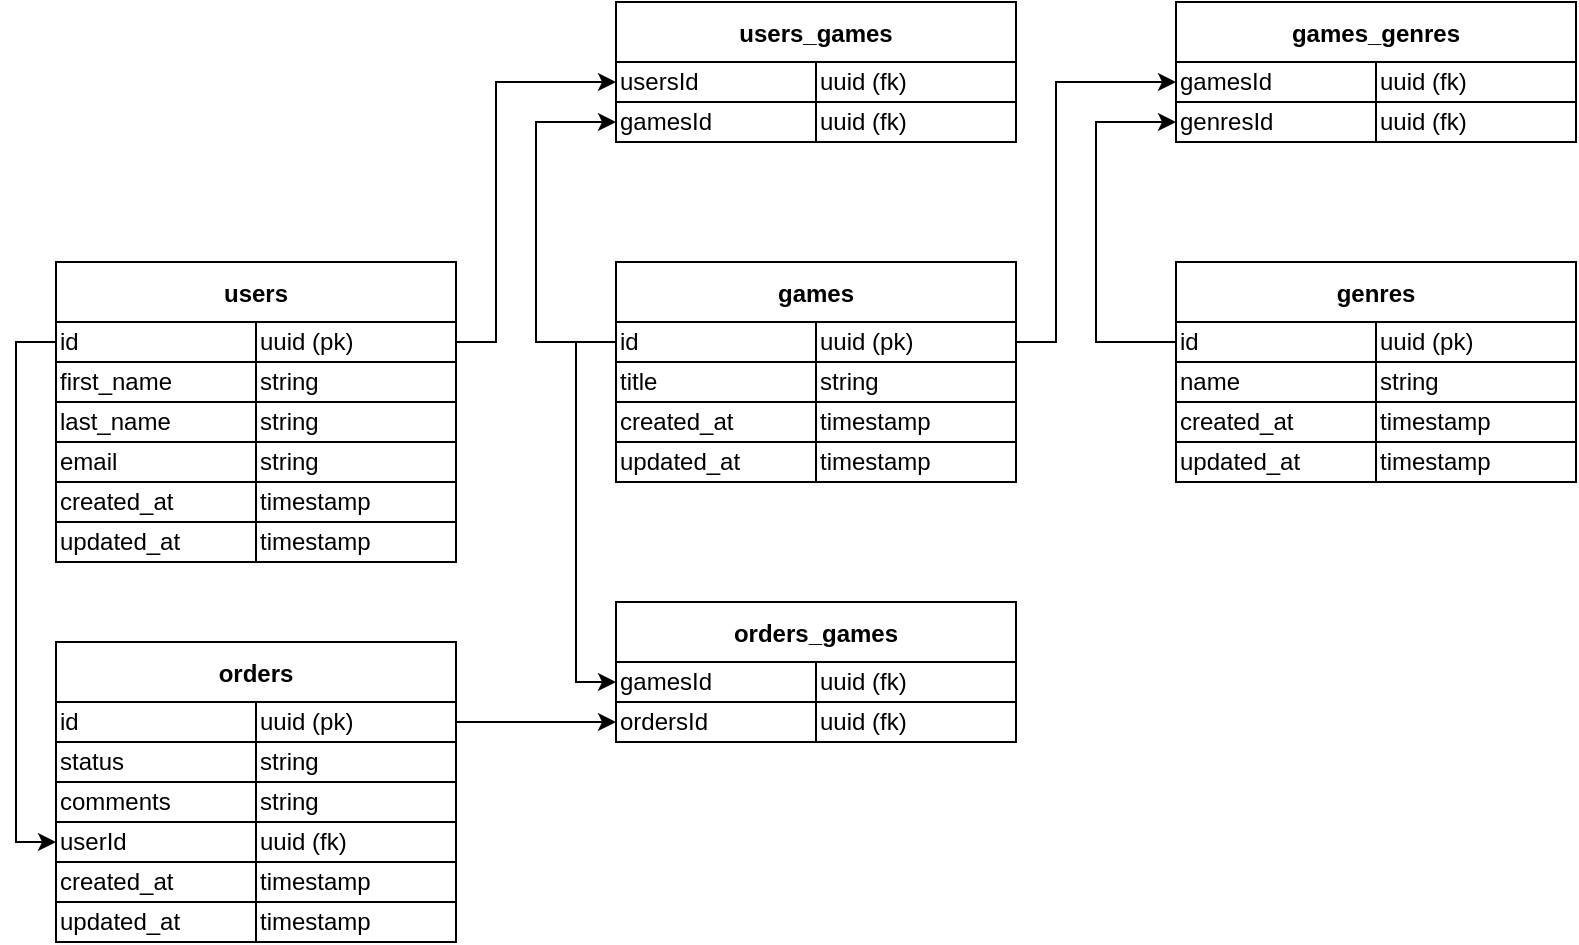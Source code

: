 <mxfile version="20.2.7" type="github">
  <diagram id="LcznqF2TppLHnWL7jQz-" name="Page-1">
    <mxGraphModel dx="1186" dy="740" grid="1" gridSize="10" guides="1" tooltips="1" connect="1" arrows="1" fold="1" page="1" pageScale="1" pageWidth="850" pageHeight="1100" math="0" shadow="0">
      <root>
        <mxCell id="0" />
        <mxCell id="1" parent="0" />
        <mxCell id="Eb3UcWZjDpJy2tlMc01N-1" value="users" style="shape=table;startSize=30;container=1;collapsible=0;childLayout=tableLayout;fontStyle=1;align=center;" vertex="1" parent="1">
          <mxGeometry x="240" y="250" width="200" height="150" as="geometry" />
        </mxCell>
        <mxCell id="Eb3UcWZjDpJy2tlMc01N-2" value="" style="shape=tableRow;horizontal=0;startSize=0;swimlaneHead=0;swimlaneBody=0;top=0;left=0;bottom=0;right=0;collapsible=0;dropTarget=0;fillColor=none;points=[[0,0.5],[1,0.5]];portConstraint=eastwest;" vertex="1" parent="Eb3UcWZjDpJy2tlMc01N-1">
          <mxGeometry y="30" width="200" height="20" as="geometry" />
        </mxCell>
        <mxCell id="Eb3UcWZjDpJy2tlMc01N-3" value="id" style="shape=partialRectangle;html=1;whiteSpace=wrap;connectable=0;fillColor=none;top=0;left=0;bottom=0;right=0;overflow=hidden;align=left;" vertex="1" parent="Eb3UcWZjDpJy2tlMc01N-2">
          <mxGeometry width="100" height="20" as="geometry">
            <mxRectangle width="100" height="20" as="alternateBounds" />
          </mxGeometry>
        </mxCell>
        <mxCell id="Eb3UcWZjDpJy2tlMc01N-4" value="uuid (pk)" style="shape=partialRectangle;html=1;whiteSpace=wrap;connectable=0;fillColor=none;top=0;left=0;bottom=0;right=0;overflow=hidden;align=left;" vertex="1" parent="Eb3UcWZjDpJy2tlMc01N-2">
          <mxGeometry x="100" width="100" height="20" as="geometry">
            <mxRectangle width="100" height="20" as="alternateBounds" />
          </mxGeometry>
        </mxCell>
        <mxCell id="Eb3UcWZjDpJy2tlMc01N-6" value="" style="shape=tableRow;horizontal=0;startSize=0;swimlaneHead=0;swimlaneBody=0;top=0;left=0;bottom=0;right=0;collapsible=0;dropTarget=0;fillColor=none;points=[[0,0.5],[1,0.5]];portConstraint=eastwest;" vertex="1" parent="Eb3UcWZjDpJy2tlMc01N-1">
          <mxGeometry y="50" width="200" height="20" as="geometry" />
        </mxCell>
        <mxCell id="Eb3UcWZjDpJy2tlMc01N-7" value="first_name" style="shape=partialRectangle;html=1;whiteSpace=wrap;connectable=0;fillColor=none;top=0;left=0;bottom=0;right=0;overflow=hidden;align=left;" vertex="1" parent="Eb3UcWZjDpJy2tlMc01N-6">
          <mxGeometry width="100" height="20" as="geometry">
            <mxRectangle width="100" height="20" as="alternateBounds" />
          </mxGeometry>
        </mxCell>
        <mxCell id="Eb3UcWZjDpJy2tlMc01N-8" value="string" style="shape=partialRectangle;html=1;whiteSpace=wrap;connectable=0;fillColor=none;top=0;left=0;bottom=0;right=0;overflow=hidden;align=left;" vertex="1" parent="Eb3UcWZjDpJy2tlMc01N-6">
          <mxGeometry x="100" width="100" height="20" as="geometry">
            <mxRectangle width="100" height="20" as="alternateBounds" />
          </mxGeometry>
        </mxCell>
        <mxCell id="Eb3UcWZjDpJy2tlMc01N-10" value="" style="shape=tableRow;horizontal=0;startSize=0;swimlaneHead=0;swimlaneBody=0;top=0;left=0;bottom=0;right=0;collapsible=0;dropTarget=0;fillColor=none;points=[[0,0.5],[1,0.5]];portConstraint=eastwest;" vertex="1" parent="Eb3UcWZjDpJy2tlMc01N-1">
          <mxGeometry y="70" width="200" height="20" as="geometry" />
        </mxCell>
        <mxCell id="Eb3UcWZjDpJy2tlMc01N-11" value="last_name" style="shape=partialRectangle;html=1;whiteSpace=wrap;connectable=0;fillColor=none;top=0;left=0;bottom=0;right=0;overflow=hidden;align=left;" vertex="1" parent="Eb3UcWZjDpJy2tlMc01N-10">
          <mxGeometry width="100" height="20" as="geometry">
            <mxRectangle width="100" height="20" as="alternateBounds" />
          </mxGeometry>
        </mxCell>
        <mxCell id="Eb3UcWZjDpJy2tlMc01N-12" value="string" style="shape=partialRectangle;html=1;whiteSpace=wrap;connectable=0;fillColor=none;top=0;left=0;bottom=0;right=0;overflow=hidden;align=left;" vertex="1" parent="Eb3UcWZjDpJy2tlMc01N-10">
          <mxGeometry x="100" width="100" height="20" as="geometry">
            <mxRectangle width="100" height="20" as="alternateBounds" />
          </mxGeometry>
        </mxCell>
        <mxCell id="Eb3UcWZjDpJy2tlMc01N-14" style="shape=tableRow;horizontal=0;startSize=0;swimlaneHead=0;swimlaneBody=0;top=0;left=0;bottom=0;right=0;collapsible=0;dropTarget=0;fillColor=none;points=[[0,0.5],[1,0.5]];portConstraint=eastwest;" vertex="1" parent="Eb3UcWZjDpJy2tlMc01N-1">
          <mxGeometry y="90" width="200" height="20" as="geometry" />
        </mxCell>
        <mxCell id="Eb3UcWZjDpJy2tlMc01N-15" value="email" style="shape=partialRectangle;html=1;whiteSpace=wrap;connectable=0;fillColor=none;top=0;left=0;bottom=0;right=0;overflow=hidden;align=left;" vertex="1" parent="Eb3UcWZjDpJy2tlMc01N-14">
          <mxGeometry width="100" height="20" as="geometry">
            <mxRectangle width="100" height="20" as="alternateBounds" />
          </mxGeometry>
        </mxCell>
        <mxCell id="Eb3UcWZjDpJy2tlMc01N-16" value="string" style="shape=partialRectangle;html=1;whiteSpace=wrap;connectable=0;fillColor=none;top=0;left=0;bottom=0;right=0;overflow=hidden;align=left;" vertex="1" parent="Eb3UcWZjDpJy2tlMc01N-14">
          <mxGeometry x="100" width="100" height="20" as="geometry">
            <mxRectangle width="100" height="20" as="alternateBounds" />
          </mxGeometry>
        </mxCell>
        <mxCell id="Eb3UcWZjDpJy2tlMc01N-17" style="shape=tableRow;horizontal=0;startSize=0;swimlaneHead=0;swimlaneBody=0;top=0;left=0;bottom=0;right=0;collapsible=0;dropTarget=0;fillColor=none;points=[[0,0.5],[1,0.5]];portConstraint=eastwest;" vertex="1" parent="Eb3UcWZjDpJy2tlMc01N-1">
          <mxGeometry y="110" width="200" height="20" as="geometry" />
        </mxCell>
        <mxCell id="Eb3UcWZjDpJy2tlMc01N-18" value="created_at" style="shape=partialRectangle;html=1;whiteSpace=wrap;connectable=0;fillColor=none;top=0;left=0;bottom=0;right=0;overflow=hidden;align=left;" vertex="1" parent="Eb3UcWZjDpJy2tlMc01N-17">
          <mxGeometry width="100" height="20" as="geometry">
            <mxRectangle width="100" height="20" as="alternateBounds" />
          </mxGeometry>
        </mxCell>
        <mxCell id="Eb3UcWZjDpJy2tlMc01N-19" value="timestamp" style="shape=partialRectangle;html=1;whiteSpace=wrap;connectable=0;fillColor=none;top=0;left=0;bottom=0;right=0;overflow=hidden;align=left;" vertex="1" parent="Eb3UcWZjDpJy2tlMc01N-17">
          <mxGeometry x="100" width="100" height="20" as="geometry">
            <mxRectangle width="100" height="20" as="alternateBounds" />
          </mxGeometry>
        </mxCell>
        <mxCell id="Eb3UcWZjDpJy2tlMc01N-20" style="shape=tableRow;horizontal=0;startSize=0;swimlaneHead=0;swimlaneBody=0;top=0;left=0;bottom=0;right=0;collapsible=0;dropTarget=0;fillColor=none;points=[[0,0.5],[1,0.5]];portConstraint=eastwest;" vertex="1" parent="Eb3UcWZjDpJy2tlMc01N-1">
          <mxGeometry y="130" width="200" height="20" as="geometry" />
        </mxCell>
        <mxCell id="Eb3UcWZjDpJy2tlMc01N-21" value="updated_at" style="shape=partialRectangle;html=1;whiteSpace=wrap;connectable=0;fillColor=none;top=0;left=0;bottom=0;right=0;overflow=hidden;align=left;" vertex="1" parent="Eb3UcWZjDpJy2tlMc01N-20">
          <mxGeometry width="100" height="20" as="geometry">
            <mxRectangle width="100" height="20" as="alternateBounds" />
          </mxGeometry>
        </mxCell>
        <mxCell id="Eb3UcWZjDpJy2tlMc01N-22" value="timestamp" style="shape=partialRectangle;html=1;whiteSpace=wrap;connectable=0;fillColor=none;top=0;left=0;bottom=0;right=0;overflow=hidden;align=left;" vertex="1" parent="Eb3UcWZjDpJy2tlMc01N-20">
          <mxGeometry x="100" width="100" height="20" as="geometry">
            <mxRectangle width="100" height="20" as="alternateBounds" />
          </mxGeometry>
        </mxCell>
        <mxCell id="Eb3UcWZjDpJy2tlMc01N-26" value="games" style="shape=table;startSize=30;container=1;collapsible=0;childLayout=tableLayout;fontStyle=1;align=center;" vertex="1" parent="1">
          <mxGeometry x="520" y="250" width="200" height="110" as="geometry" />
        </mxCell>
        <mxCell id="Eb3UcWZjDpJy2tlMc01N-27" value="" style="shape=tableRow;horizontal=0;startSize=0;swimlaneHead=0;swimlaneBody=0;top=0;left=0;bottom=0;right=0;collapsible=0;dropTarget=0;fillColor=none;points=[[0,0.5],[1,0.5]];portConstraint=eastwest;" vertex="1" parent="Eb3UcWZjDpJy2tlMc01N-26">
          <mxGeometry y="30" width="200" height="20" as="geometry" />
        </mxCell>
        <mxCell id="Eb3UcWZjDpJy2tlMc01N-28" value="id" style="shape=partialRectangle;html=1;whiteSpace=wrap;connectable=0;fillColor=none;top=0;left=0;bottom=0;right=0;overflow=hidden;align=left;" vertex="1" parent="Eb3UcWZjDpJy2tlMc01N-27">
          <mxGeometry width="100" height="20" as="geometry">
            <mxRectangle width="100" height="20" as="alternateBounds" />
          </mxGeometry>
        </mxCell>
        <mxCell id="Eb3UcWZjDpJy2tlMc01N-29" value="uuid (pk)" style="shape=partialRectangle;html=1;whiteSpace=wrap;connectable=0;fillColor=none;top=0;left=0;bottom=0;right=0;overflow=hidden;align=left;" vertex="1" parent="Eb3UcWZjDpJy2tlMc01N-27">
          <mxGeometry x="100" width="100" height="20" as="geometry">
            <mxRectangle width="100" height="20" as="alternateBounds" />
          </mxGeometry>
        </mxCell>
        <mxCell id="Eb3UcWZjDpJy2tlMc01N-30" value="" style="shape=tableRow;horizontal=0;startSize=0;swimlaneHead=0;swimlaneBody=0;top=0;left=0;bottom=0;right=0;collapsible=0;dropTarget=0;fillColor=none;points=[[0,0.5],[1,0.5]];portConstraint=eastwest;" vertex="1" parent="Eb3UcWZjDpJy2tlMc01N-26">
          <mxGeometry y="50" width="200" height="20" as="geometry" />
        </mxCell>
        <mxCell id="Eb3UcWZjDpJy2tlMc01N-31" value="title" style="shape=partialRectangle;html=1;whiteSpace=wrap;connectable=0;fillColor=none;top=0;left=0;bottom=0;right=0;overflow=hidden;align=left;" vertex="1" parent="Eb3UcWZjDpJy2tlMc01N-30">
          <mxGeometry width="100" height="20" as="geometry">
            <mxRectangle width="100" height="20" as="alternateBounds" />
          </mxGeometry>
        </mxCell>
        <mxCell id="Eb3UcWZjDpJy2tlMc01N-32" value="string" style="shape=partialRectangle;html=1;whiteSpace=wrap;connectable=0;fillColor=none;top=0;left=0;bottom=0;right=0;overflow=hidden;align=left;" vertex="1" parent="Eb3UcWZjDpJy2tlMc01N-30">
          <mxGeometry x="100" width="100" height="20" as="geometry">
            <mxRectangle width="100" height="20" as="alternateBounds" />
          </mxGeometry>
        </mxCell>
        <mxCell id="Eb3UcWZjDpJy2tlMc01N-39" style="shape=tableRow;horizontal=0;startSize=0;swimlaneHead=0;swimlaneBody=0;top=0;left=0;bottom=0;right=0;collapsible=0;dropTarget=0;fillColor=none;points=[[0,0.5],[1,0.5]];portConstraint=eastwest;" vertex="1" parent="Eb3UcWZjDpJy2tlMc01N-26">
          <mxGeometry y="70" width="200" height="20" as="geometry" />
        </mxCell>
        <mxCell id="Eb3UcWZjDpJy2tlMc01N-40" value="created_at" style="shape=partialRectangle;html=1;whiteSpace=wrap;connectable=0;fillColor=none;top=0;left=0;bottom=0;right=0;overflow=hidden;align=left;" vertex="1" parent="Eb3UcWZjDpJy2tlMc01N-39">
          <mxGeometry width="100" height="20" as="geometry">
            <mxRectangle width="100" height="20" as="alternateBounds" />
          </mxGeometry>
        </mxCell>
        <mxCell id="Eb3UcWZjDpJy2tlMc01N-41" value="timestamp" style="shape=partialRectangle;html=1;whiteSpace=wrap;connectable=0;fillColor=none;top=0;left=0;bottom=0;right=0;overflow=hidden;align=left;" vertex="1" parent="Eb3UcWZjDpJy2tlMc01N-39">
          <mxGeometry x="100" width="100" height="20" as="geometry">
            <mxRectangle width="100" height="20" as="alternateBounds" />
          </mxGeometry>
        </mxCell>
        <mxCell id="Eb3UcWZjDpJy2tlMc01N-42" style="shape=tableRow;horizontal=0;startSize=0;swimlaneHead=0;swimlaneBody=0;top=0;left=0;bottom=0;right=0;collapsible=0;dropTarget=0;fillColor=none;points=[[0,0.5],[1,0.5]];portConstraint=eastwest;" vertex="1" parent="Eb3UcWZjDpJy2tlMc01N-26">
          <mxGeometry y="90" width="200" height="20" as="geometry" />
        </mxCell>
        <mxCell id="Eb3UcWZjDpJy2tlMc01N-43" value="updated_at" style="shape=partialRectangle;html=1;whiteSpace=wrap;connectable=0;fillColor=none;top=0;left=0;bottom=0;right=0;overflow=hidden;align=left;" vertex="1" parent="Eb3UcWZjDpJy2tlMc01N-42">
          <mxGeometry width="100" height="20" as="geometry">
            <mxRectangle width="100" height="20" as="alternateBounds" />
          </mxGeometry>
        </mxCell>
        <mxCell id="Eb3UcWZjDpJy2tlMc01N-44" value="timestamp" style="shape=partialRectangle;html=1;whiteSpace=wrap;connectable=0;fillColor=none;top=0;left=0;bottom=0;right=0;overflow=hidden;align=left;" vertex="1" parent="Eb3UcWZjDpJy2tlMc01N-42">
          <mxGeometry x="100" width="100" height="20" as="geometry">
            <mxRectangle width="100" height="20" as="alternateBounds" />
          </mxGeometry>
        </mxCell>
        <mxCell id="Eb3UcWZjDpJy2tlMc01N-45" value="users_games" style="shape=table;startSize=30;container=1;collapsible=0;childLayout=tableLayout;fontStyle=1;align=center;" vertex="1" parent="1">
          <mxGeometry x="520" y="120" width="200" height="70" as="geometry" />
        </mxCell>
        <mxCell id="Eb3UcWZjDpJy2tlMc01N-46" value="" style="shape=tableRow;horizontal=0;startSize=0;swimlaneHead=0;swimlaneBody=0;top=0;left=0;bottom=0;right=0;collapsible=0;dropTarget=0;fillColor=none;points=[[0,0.5],[1,0.5]];portConstraint=eastwest;" vertex="1" parent="Eb3UcWZjDpJy2tlMc01N-45">
          <mxGeometry y="30" width="200" height="20" as="geometry" />
        </mxCell>
        <mxCell id="Eb3UcWZjDpJy2tlMc01N-47" value="usersId" style="shape=partialRectangle;html=1;whiteSpace=wrap;connectable=0;fillColor=none;top=0;left=0;bottom=0;right=0;overflow=hidden;align=left;" vertex="1" parent="Eb3UcWZjDpJy2tlMc01N-46">
          <mxGeometry width="100" height="20" as="geometry">
            <mxRectangle width="100" height="20" as="alternateBounds" />
          </mxGeometry>
        </mxCell>
        <mxCell id="Eb3UcWZjDpJy2tlMc01N-48" value="uuid (fk)" style="shape=partialRectangle;html=1;whiteSpace=wrap;connectable=0;fillColor=none;top=0;left=0;bottom=0;right=0;overflow=hidden;align=left;" vertex="1" parent="Eb3UcWZjDpJy2tlMc01N-46">
          <mxGeometry x="100" width="100" height="20" as="geometry">
            <mxRectangle width="100" height="20" as="alternateBounds" />
          </mxGeometry>
        </mxCell>
        <mxCell id="Eb3UcWZjDpJy2tlMc01N-49" value="" style="shape=tableRow;horizontal=0;startSize=0;swimlaneHead=0;swimlaneBody=0;top=0;left=0;bottom=0;right=0;collapsible=0;dropTarget=0;fillColor=none;points=[[0,0.5],[1,0.5]];portConstraint=eastwest;" vertex="1" parent="Eb3UcWZjDpJy2tlMc01N-45">
          <mxGeometry y="50" width="200" height="20" as="geometry" />
        </mxCell>
        <mxCell id="Eb3UcWZjDpJy2tlMc01N-50" value="gamesId" style="shape=partialRectangle;html=1;whiteSpace=wrap;connectable=0;fillColor=none;top=0;left=0;bottom=0;right=0;overflow=hidden;align=left;" vertex="1" parent="Eb3UcWZjDpJy2tlMc01N-49">
          <mxGeometry width="100" height="20" as="geometry">
            <mxRectangle width="100" height="20" as="alternateBounds" />
          </mxGeometry>
        </mxCell>
        <mxCell id="Eb3UcWZjDpJy2tlMc01N-51" value="uuid (fk)" style="shape=partialRectangle;html=1;whiteSpace=wrap;connectable=0;fillColor=none;top=0;left=0;bottom=0;right=0;overflow=hidden;align=left;" vertex="1" parent="Eb3UcWZjDpJy2tlMc01N-49">
          <mxGeometry x="100" width="100" height="20" as="geometry">
            <mxRectangle width="100" height="20" as="alternateBounds" />
          </mxGeometry>
        </mxCell>
        <mxCell id="Eb3UcWZjDpJy2tlMc01N-59" style="edgeStyle=orthogonalEdgeStyle;rounded=0;orthogonalLoop=1;jettySize=auto;html=1;" edge="1" parent="1" source="Eb3UcWZjDpJy2tlMc01N-27" target="Eb3UcWZjDpJy2tlMc01N-49">
          <mxGeometry relative="1" as="geometry">
            <Array as="points">
              <mxPoint x="480" y="290" />
              <mxPoint x="480" y="180" />
            </Array>
          </mxGeometry>
        </mxCell>
        <mxCell id="Eb3UcWZjDpJy2tlMc01N-60" style="edgeStyle=orthogonalEdgeStyle;rounded=0;orthogonalLoop=1;jettySize=auto;html=1;" edge="1" parent="1" source="Eb3UcWZjDpJy2tlMc01N-2" target="Eb3UcWZjDpJy2tlMc01N-46">
          <mxGeometry relative="1" as="geometry">
            <Array as="points">
              <mxPoint x="460" y="290" />
              <mxPoint x="460" y="160" />
            </Array>
          </mxGeometry>
        </mxCell>
        <mxCell id="Eb3UcWZjDpJy2tlMc01N-61" value="games_genres" style="shape=table;startSize=30;container=1;collapsible=0;childLayout=tableLayout;fontStyle=1;align=center;" vertex="1" parent="1">
          <mxGeometry x="800" y="120" width="200" height="70" as="geometry" />
        </mxCell>
        <mxCell id="Eb3UcWZjDpJy2tlMc01N-62" value="" style="shape=tableRow;horizontal=0;startSize=0;swimlaneHead=0;swimlaneBody=0;top=0;left=0;bottom=0;right=0;collapsible=0;dropTarget=0;fillColor=none;points=[[0,0.5],[1,0.5]];portConstraint=eastwest;" vertex="1" parent="Eb3UcWZjDpJy2tlMc01N-61">
          <mxGeometry y="30" width="200" height="20" as="geometry" />
        </mxCell>
        <mxCell id="Eb3UcWZjDpJy2tlMc01N-63" value="gamesId" style="shape=partialRectangle;html=1;whiteSpace=wrap;connectable=0;fillColor=none;top=0;left=0;bottom=0;right=0;overflow=hidden;align=left;" vertex="1" parent="Eb3UcWZjDpJy2tlMc01N-62">
          <mxGeometry width="100" height="20" as="geometry">
            <mxRectangle width="100" height="20" as="alternateBounds" />
          </mxGeometry>
        </mxCell>
        <mxCell id="Eb3UcWZjDpJy2tlMc01N-64" value="uuid (fk)" style="shape=partialRectangle;html=1;whiteSpace=wrap;connectable=0;fillColor=none;top=0;left=0;bottom=0;right=0;overflow=hidden;align=left;" vertex="1" parent="Eb3UcWZjDpJy2tlMc01N-62">
          <mxGeometry x="100" width="100" height="20" as="geometry">
            <mxRectangle width="100" height="20" as="alternateBounds" />
          </mxGeometry>
        </mxCell>
        <mxCell id="Eb3UcWZjDpJy2tlMc01N-65" value="" style="shape=tableRow;horizontal=0;startSize=0;swimlaneHead=0;swimlaneBody=0;top=0;left=0;bottom=0;right=0;collapsible=0;dropTarget=0;fillColor=none;points=[[0,0.5],[1,0.5]];portConstraint=eastwest;" vertex="1" parent="Eb3UcWZjDpJy2tlMc01N-61">
          <mxGeometry y="50" width="200" height="20" as="geometry" />
        </mxCell>
        <mxCell id="Eb3UcWZjDpJy2tlMc01N-66" value="genresId" style="shape=partialRectangle;html=1;whiteSpace=wrap;connectable=0;fillColor=none;top=0;left=0;bottom=0;right=0;overflow=hidden;align=left;" vertex="1" parent="Eb3UcWZjDpJy2tlMc01N-65">
          <mxGeometry width="100" height="20" as="geometry">
            <mxRectangle width="100" height="20" as="alternateBounds" />
          </mxGeometry>
        </mxCell>
        <mxCell id="Eb3UcWZjDpJy2tlMc01N-67" value="uuid (fk)" style="shape=partialRectangle;html=1;whiteSpace=wrap;connectable=0;fillColor=none;top=0;left=0;bottom=0;right=0;overflow=hidden;align=left;" vertex="1" parent="Eb3UcWZjDpJy2tlMc01N-65">
          <mxGeometry x="100" width="100" height="20" as="geometry">
            <mxRectangle width="100" height="20" as="alternateBounds" />
          </mxGeometry>
        </mxCell>
        <mxCell id="Eb3UcWZjDpJy2tlMc01N-68" value="genres" style="shape=table;startSize=30;container=1;collapsible=0;childLayout=tableLayout;fontStyle=1;align=center;" vertex="1" parent="1">
          <mxGeometry x="800" y="250" width="200" height="110" as="geometry" />
        </mxCell>
        <mxCell id="Eb3UcWZjDpJy2tlMc01N-69" value="" style="shape=tableRow;horizontal=0;startSize=0;swimlaneHead=0;swimlaneBody=0;top=0;left=0;bottom=0;right=0;collapsible=0;dropTarget=0;fillColor=none;points=[[0,0.5],[1,0.5]];portConstraint=eastwest;" vertex="1" parent="Eb3UcWZjDpJy2tlMc01N-68">
          <mxGeometry y="30" width="200" height="20" as="geometry" />
        </mxCell>
        <mxCell id="Eb3UcWZjDpJy2tlMc01N-70" value="id" style="shape=partialRectangle;html=1;whiteSpace=wrap;connectable=0;fillColor=none;top=0;left=0;bottom=0;right=0;overflow=hidden;align=left;" vertex="1" parent="Eb3UcWZjDpJy2tlMc01N-69">
          <mxGeometry width="100" height="20" as="geometry">
            <mxRectangle width="100" height="20" as="alternateBounds" />
          </mxGeometry>
        </mxCell>
        <mxCell id="Eb3UcWZjDpJy2tlMc01N-71" value="uuid (pk)" style="shape=partialRectangle;html=1;whiteSpace=wrap;connectable=0;fillColor=none;top=0;left=0;bottom=0;right=0;overflow=hidden;align=left;" vertex="1" parent="Eb3UcWZjDpJy2tlMc01N-69">
          <mxGeometry x="100" width="100" height="20" as="geometry">
            <mxRectangle width="100" height="20" as="alternateBounds" />
          </mxGeometry>
        </mxCell>
        <mxCell id="Eb3UcWZjDpJy2tlMc01N-72" value="" style="shape=tableRow;horizontal=0;startSize=0;swimlaneHead=0;swimlaneBody=0;top=0;left=0;bottom=0;right=0;collapsible=0;dropTarget=0;fillColor=none;points=[[0,0.5],[1,0.5]];portConstraint=eastwest;" vertex="1" parent="Eb3UcWZjDpJy2tlMc01N-68">
          <mxGeometry y="50" width="200" height="20" as="geometry" />
        </mxCell>
        <mxCell id="Eb3UcWZjDpJy2tlMc01N-73" value="name" style="shape=partialRectangle;html=1;whiteSpace=wrap;connectable=0;fillColor=none;top=0;left=0;bottom=0;right=0;overflow=hidden;align=left;" vertex="1" parent="Eb3UcWZjDpJy2tlMc01N-72">
          <mxGeometry width="100" height="20" as="geometry">
            <mxRectangle width="100" height="20" as="alternateBounds" />
          </mxGeometry>
        </mxCell>
        <mxCell id="Eb3UcWZjDpJy2tlMc01N-74" value="string" style="shape=partialRectangle;html=1;whiteSpace=wrap;connectable=0;fillColor=none;top=0;left=0;bottom=0;right=0;overflow=hidden;align=left;" vertex="1" parent="Eb3UcWZjDpJy2tlMc01N-72">
          <mxGeometry x="100" width="100" height="20" as="geometry">
            <mxRectangle width="100" height="20" as="alternateBounds" />
          </mxGeometry>
        </mxCell>
        <mxCell id="Eb3UcWZjDpJy2tlMc01N-75" style="shape=tableRow;horizontal=0;startSize=0;swimlaneHead=0;swimlaneBody=0;top=0;left=0;bottom=0;right=0;collapsible=0;dropTarget=0;fillColor=none;points=[[0,0.5],[1,0.5]];portConstraint=eastwest;" vertex="1" parent="Eb3UcWZjDpJy2tlMc01N-68">
          <mxGeometry y="70" width="200" height="20" as="geometry" />
        </mxCell>
        <mxCell id="Eb3UcWZjDpJy2tlMc01N-76" value="created_at" style="shape=partialRectangle;html=1;whiteSpace=wrap;connectable=0;fillColor=none;top=0;left=0;bottom=0;right=0;overflow=hidden;align=left;" vertex="1" parent="Eb3UcWZjDpJy2tlMc01N-75">
          <mxGeometry width="100" height="20" as="geometry">
            <mxRectangle width="100" height="20" as="alternateBounds" />
          </mxGeometry>
        </mxCell>
        <mxCell id="Eb3UcWZjDpJy2tlMc01N-77" value="timestamp" style="shape=partialRectangle;html=1;whiteSpace=wrap;connectable=0;fillColor=none;top=0;left=0;bottom=0;right=0;overflow=hidden;align=left;" vertex="1" parent="Eb3UcWZjDpJy2tlMc01N-75">
          <mxGeometry x="100" width="100" height="20" as="geometry">
            <mxRectangle width="100" height="20" as="alternateBounds" />
          </mxGeometry>
        </mxCell>
        <mxCell id="Eb3UcWZjDpJy2tlMc01N-78" style="shape=tableRow;horizontal=0;startSize=0;swimlaneHead=0;swimlaneBody=0;top=0;left=0;bottom=0;right=0;collapsible=0;dropTarget=0;fillColor=none;points=[[0,0.5],[1,0.5]];portConstraint=eastwest;" vertex="1" parent="Eb3UcWZjDpJy2tlMc01N-68">
          <mxGeometry y="90" width="200" height="20" as="geometry" />
        </mxCell>
        <mxCell id="Eb3UcWZjDpJy2tlMc01N-79" value="updated_at" style="shape=partialRectangle;html=1;whiteSpace=wrap;connectable=0;fillColor=none;top=0;left=0;bottom=0;right=0;overflow=hidden;align=left;" vertex="1" parent="Eb3UcWZjDpJy2tlMc01N-78">
          <mxGeometry width="100" height="20" as="geometry">
            <mxRectangle width="100" height="20" as="alternateBounds" />
          </mxGeometry>
        </mxCell>
        <mxCell id="Eb3UcWZjDpJy2tlMc01N-80" value="timestamp" style="shape=partialRectangle;html=1;whiteSpace=wrap;connectable=0;fillColor=none;top=0;left=0;bottom=0;right=0;overflow=hidden;align=left;" vertex="1" parent="Eb3UcWZjDpJy2tlMc01N-78">
          <mxGeometry x="100" width="100" height="20" as="geometry">
            <mxRectangle width="100" height="20" as="alternateBounds" />
          </mxGeometry>
        </mxCell>
        <mxCell id="Eb3UcWZjDpJy2tlMc01N-81" style="edgeStyle=orthogonalEdgeStyle;rounded=0;orthogonalLoop=1;jettySize=auto;html=1;" edge="1" parent="1" source="Eb3UcWZjDpJy2tlMc01N-69" target="Eb3UcWZjDpJy2tlMc01N-65">
          <mxGeometry relative="1" as="geometry">
            <Array as="points">
              <mxPoint x="760" y="290" />
              <mxPoint x="760" y="180" />
            </Array>
          </mxGeometry>
        </mxCell>
        <mxCell id="Eb3UcWZjDpJy2tlMc01N-82" style="edgeStyle=orthogonalEdgeStyle;rounded=0;orthogonalLoop=1;jettySize=auto;html=1;" edge="1" parent="1" source="Eb3UcWZjDpJy2tlMc01N-27" target="Eb3UcWZjDpJy2tlMc01N-62">
          <mxGeometry relative="1" as="geometry">
            <Array as="points">
              <mxPoint x="740" y="290" />
              <mxPoint x="740" y="160" />
            </Array>
          </mxGeometry>
        </mxCell>
        <mxCell id="Eb3UcWZjDpJy2tlMc01N-83" value="orders" style="shape=table;startSize=30;container=1;collapsible=0;childLayout=tableLayout;fontStyle=1;align=center;" vertex="1" parent="1">
          <mxGeometry x="240" y="440" width="200" height="150" as="geometry" />
        </mxCell>
        <mxCell id="Eb3UcWZjDpJy2tlMc01N-84" value="" style="shape=tableRow;horizontal=0;startSize=0;swimlaneHead=0;swimlaneBody=0;top=0;left=0;bottom=0;right=0;collapsible=0;dropTarget=0;fillColor=none;points=[[0,0.5],[1,0.5]];portConstraint=eastwest;" vertex="1" parent="Eb3UcWZjDpJy2tlMc01N-83">
          <mxGeometry y="30" width="200" height="20" as="geometry" />
        </mxCell>
        <mxCell id="Eb3UcWZjDpJy2tlMc01N-85" value="id" style="shape=partialRectangle;html=1;whiteSpace=wrap;connectable=0;fillColor=none;top=0;left=0;bottom=0;right=0;overflow=hidden;align=left;" vertex="1" parent="Eb3UcWZjDpJy2tlMc01N-84">
          <mxGeometry width="100" height="20" as="geometry">
            <mxRectangle width="100" height="20" as="alternateBounds" />
          </mxGeometry>
        </mxCell>
        <mxCell id="Eb3UcWZjDpJy2tlMc01N-86" value="uuid (pk)" style="shape=partialRectangle;html=1;whiteSpace=wrap;connectable=0;fillColor=none;top=0;left=0;bottom=0;right=0;overflow=hidden;align=left;" vertex="1" parent="Eb3UcWZjDpJy2tlMc01N-84">
          <mxGeometry x="100" width="100" height="20" as="geometry">
            <mxRectangle width="100" height="20" as="alternateBounds" />
          </mxGeometry>
        </mxCell>
        <mxCell id="Eb3UcWZjDpJy2tlMc01N-87" value="" style="shape=tableRow;horizontal=0;startSize=0;swimlaneHead=0;swimlaneBody=0;top=0;left=0;bottom=0;right=0;collapsible=0;dropTarget=0;fillColor=none;points=[[0,0.5],[1,0.5]];portConstraint=eastwest;" vertex="1" parent="Eb3UcWZjDpJy2tlMc01N-83">
          <mxGeometry y="50" width="200" height="20" as="geometry" />
        </mxCell>
        <mxCell id="Eb3UcWZjDpJy2tlMc01N-88" value="status" style="shape=partialRectangle;html=1;whiteSpace=wrap;connectable=0;fillColor=none;top=0;left=0;bottom=0;right=0;overflow=hidden;align=left;" vertex="1" parent="Eb3UcWZjDpJy2tlMc01N-87">
          <mxGeometry width="100" height="20" as="geometry">
            <mxRectangle width="100" height="20" as="alternateBounds" />
          </mxGeometry>
        </mxCell>
        <mxCell id="Eb3UcWZjDpJy2tlMc01N-89" value="string" style="shape=partialRectangle;html=1;whiteSpace=wrap;connectable=0;fillColor=none;top=0;left=0;bottom=0;right=0;overflow=hidden;align=left;" vertex="1" parent="Eb3UcWZjDpJy2tlMc01N-87">
          <mxGeometry x="100" width="100" height="20" as="geometry">
            <mxRectangle width="100" height="20" as="alternateBounds" />
          </mxGeometry>
        </mxCell>
        <mxCell id="Eb3UcWZjDpJy2tlMc01N-90" value="" style="shape=tableRow;horizontal=0;startSize=0;swimlaneHead=0;swimlaneBody=0;top=0;left=0;bottom=0;right=0;collapsible=0;dropTarget=0;fillColor=none;points=[[0,0.5],[1,0.5]];portConstraint=eastwest;" vertex="1" parent="Eb3UcWZjDpJy2tlMc01N-83">
          <mxGeometry y="70" width="200" height="20" as="geometry" />
        </mxCell>
        <mxCell id="Eb3UcWZjDpJy2tlMc01N-91" value="comments" style="shape=partialRectangle;html=1;whiteSpace=wrap;connectable=0;fillColor=none;top=0;left=0;bottom=0;right=0;overflow=hidden;align=left;" vertex="1" parent="Eb3UcWZjDpJy2tlMc01N-90">
          <mxGeometry width="100" height="20" as="geometry">
            <mxRectangle width="100" height="20" as="alternateBounds" />
          </mxGeometry>
        </mxCell>
        <mxCell id="Eb3UcWZjDpJy2tlMc01N-92" value="string" style="shape=partialRectangle;html=1;whiteSpace=wrap;connectable=0;fillColor=none;top=0;left=0;bottom=0;right=0;overflow=hidden;align=left;" vertex="1" parent="Eb3UcWZjDpJy2tlMc01N-90">
          <mxGeometry x="100" width="100" height="20" as="geometry">
            <mxRectangle width="100" height="20" as="alternateBounds" />
          </mxGeometry>
        </mxCell>
        <mxCell id="Eb3UcWZjDpJy2tlMc01N-102" style="shape=tableRow;horizontal=0;startSize=0;swimlaneHead=0;swimlaneBody=0;top=0;left=0;bottom=0;right=0;collapsible=0;dropTarget=0;fillColor=none;points=[[0,0.5],[1,0.5]];portConstraint=eastwest;" vertex="1" parent="Eb3UcWZjDpJy2tlMc01N-83">
          <mxGeometry y="90" width="200" height="20" as="geometry" />
        </mxCell>
        <mxCell id="Eb3UcWZjDpJy2tlMc01N-103" value="userId" style="shape=partialRectangle;html=1;whiteSpace=wrap;connectable=0;fillColor=none;top=0;left=0;bottom=0;right=0;overflow=hidden;align=left;" vertex="1" parent="Eb3UcWZjDpJy2tlMc01N-102">
          <mxGeometry width="100" height="20" as="geometry">
            <mxRectangle width="100" height="20" as="alternateBounds" />
          </mxGeometry>
        </mxCell>
        <mxCell id="Eb3UcWZjDpJy2tlMc01N-104" value="uuid (fk)" style="shape=partialRectangle;html=1;whiteSpace=wrap;connectable=0;fillColor=none;top=0;left=0;bottom=0;right=0;overflow=hidden;align=left;" vertex="1" parent="Eb3UcWZjDpJy2tlMc01N-102">
          <mxGeometry x="100" width="100" height="20" as="geometry">
            <mxRectangle width="100" height="20" as="alternateBounds" />
          </mxGeometry>
        </mxCell>
        <mxCell id="Eb3UcWZjDpJy2tlMc01N-96" style="shape=tableRow;horizontal=0;startSize=0;swimlaneHead=0;swimlaneBody=0;top=0;left=0;bottom=0;right=0;collapsible=0;dropTarget=0;fillColor=none;points=[[0,0.5],[1,0.5]];portConstraint=eastwest;" vertex="1" parent="Eb3UcWZjDpJy2tlMc01N-83">
          <mxGeometry y="110" width="200" height="20" as="geometry" />
        </mxCell>
        <mxCell id="Eb3UcWZjDpJy2tlMc01N-97" value="created_at" style="shape=partialRectangle;html=1;whiteSpace=wrap;connectable=0;fillColor=none;top=0;left=0;bottom=0;right=0;overflow=hidden;align=left;" vertex="1" parent="Eb3UcWZjDpJy2tlMc01N-96">
          <mxGeometry width="100" height="20" as="geometry">
            <mxRectangle width="100" height="20" as="alternateBounds" />
          </mxGeometry>
        </mxCell>
        <mxCell id="Eb3UcWZjDpJy2tlMc01N-98" value="timestamp" style="shape=partialRectangle;html=1;whiteSpace=wrap;connectable=0;fillColor=none;top=0;left=0;bottom=0;right=0;overflow=hidden;align=left;" vertex="1" parent="Eb3UcWZjDpJy2tlMc01N-96">
          <mxGeometry x="100" width="100" height="20" as="geometry">
            <mxRectangle width="100" height="20" as="alternateBounds" />
          </mxGeometry>
        </mxCell>
        <mxCell id="Eb3UcWZjDpJy2tlMc01N-99" style="shape=tableRow;horizontal=0;startSize=0;swimlaneHead=0;swimlaneBody=0;top=0;left=0;bottom=0;right=0;collapsible=0;dropTarget=0;fillColor=none;points=[[0,0.5],[1,0.5]];portConstraint=eastwest;" vertex="1" parent="Eb3UcWZjDpJy2tlMc01N-83">
          <mxGeometry y="130" width="200" height="20" as="geometry" />
        </mxCell>
        <mxCell id="Eb3UcWZjDpJy2tlMc01N-100" value="updated_at" style="shape=partialRectangle;html=1;whiteSpace=wrap;connectable=0;fillColor=none;top=0;left=0;bottom=0;right=0;overflow=hidden;align=left;" vertex="1" parent="Eb3UcWZjDpJy2tlMc01N-99">
          <mxGeometry width="100" height="20" as="geometry">
            <mxRectangle width="100" height="20" as="alternateBounds" />
          </mxGeometry>
        </mxCell>
        <mxCell id="Eb3UcWZjDpJy2tlMc01N-101" value="timestamp" style="shape=partialRectangle;html=1;whiteSpace=wrap;connectable=0;fillColor=none;top=0;left=0;bottom=0;right=0;overflow=hidden;align=left;" vertex="1" parent="Eb3UcWZjDpJy2tlMc01N-99">
          <mxGeometry x="100" width="100" height="20" as="geometry">
            <mxRectangle width="100" height="20" as="alternateBounds" />
          </mxGeometry>
        </mxCell>
        <mxCell id="Eb3UcWZjDpJy2tlMc01N-105" style="edgeStyle=orthogonalEdgeStyle;rounded=0;orthogonalLoop=1;jettySize=auto;html=1;entryX=0;entryY=0.5;entryDx=0;entryDy=0;" edge="1" parent="1" source="Eb3UcWZjDpJy2tlMc01N-2" target="Eb3UcWZjDpJy2tlMc01N-102">
          <mxGeometry relative="1" as="geometry" />
        </mxCell>
        <mxCell id="Eb3UcWZjDpJy2tlMc01N-106" value="orders_games" style="shape=table;startSize=30;container=1;collapsible=0;childLayout=tableLayout;fontStyle=1;align=center;" vertex="1" parent="1">
          <mxGeometry x="520" y="420" width="200" height="70" as="geometry" />
        </mxCell>
        <mxCell id="Eb3UcWZjDpJy2tlMc01N-107" value="" style="shape=tableRow;horizontal=0;startSize=0;swimlaneHead=0;swimlaneBody=0;top=0;left=0;bottom=0;right=0;collapsible=0;dropTarget=0;fillColor=none;points=[[0,0.5],[1,0.5]];portConstraint=eastwest;" vertex="1" parent="Eb3UcWZjDpJy2tlMc01N-106">
          <mxGeometry y="30" width="200" height="20" as="geometry" />
        </mxCell>
        <mxCell id="Eb3UcWZjDpJy2tlMc01N-108" value="gamesId" style="shape=partialRectangle;html=1;whiteSpace=wrap;connectable=0;fillColor=none;top=0;left=0;bottom=0;right=0;overflow=hidden;align=left;" vertex="1" parent="Eb3UcWZjDpJy2tlMc01N-107">
          <mxGeometry width="100" height="20" as="geometry">
            <mxRectangle width="100" height="20" as="alternateBounds" />
          </mxGeometry>
        </mxCell>
        <mxCell id="Eb3UcWZjDpJy2tlMc01N-109" value="uuid (fk)" style="shape=partialRectangle;html=1;whiteSpace=wrap;connectable=0;fillColor=none;top=0;left=0;bottom=0;right=0;overflow=hidden;align=left;" vertex="1" parent="Eb3UcWZjDpJy2tlMc01N-107">
          <mxGeometry x="100" width="100" height="20" as="geometry">
            <mxRectangle width="100" height="20" as="alternateBounds" />
          </mxGeometry>
        </mxCell>
        <mxCell id="Eb3UcWZjDpJy2tlMc01N-110" value="" style="shape=tableRow;horizontal=0;startSize=0;swimlaneHead=0;swimlaneBody=0;top=0;left=0;bottom=0;right=0;collapsible=0;dropTarget=0;fillColor=none;points=[[0,0.5],[1,0.5]];portConstraint=eastwest;" vertex="1" parent="Eb3UcWZjDpJy2tlMc01N-106">
          <mxGeometry y="50" width="200" height="20" as="geometry" />
        </mxCell>
        <mxCell id="Eb3UcWZjDpJy2tlMc01N-111" value="ordersId" style="shape=partialRectangle;html=1;whiteSpace=wrap;connectable=0;fillColor=none;top=0;left=0;bottom=0;right=0;overflow=hidden;align=left;" vertex="1" parent="Eb3UcWZjDpJy2tlMc01N-110">
          <mxGeometry width="100" height="20" as="geometry">
            <mxRectangle width="100" height="20" as="alternateBounds" />
          </mxGeometry>
        </mxCell>
        <mxCell id="Eb3UcWZjDpJy2tlMc01N-112" value="uuid (fk)" style="shape=partialRectangle;html=1;whiteSpace=wrap;connectable=0;fillColor=none;top=0;left=0;bottom=0;right=0;overflow=hidden;align=left;" vertex="1" parent="Eb3UcWZjDpJy2tlMc01N-110">
          <mxGeometry x="100" width="100" height="20" as="geometry">
            <mxRectangle width="100" height="20" as="alternateBounds" />
          </mxGeometry>
        </mxCell>
        <mxCell id="Eb3UcWZjDpJy2tlMc01N-114" style="edgeStyle=orthogonalEdgeStyle;rounded=0;orthogonalLoop=1;jettySize=auto;html=1;" edge="1" parent="1" source="Eb3UcWZjDpJy2tlMc01N-84" target="Eb3UcWZjDpJy2tlMc01N-110">
          <mxGeometry relative="1" as="geometry" />
        </mxCell>
        <mxCell id="Eb3UcWZjDpJy2tlMc01N-115" style="edgeStyle=orthogonalEdgeStyle;rounded=0;orthogonalLoop=1;jettySize=auto;html=1;exitX=0;exitY=0.5;exitDx=0;exitDy=0;entryX=0;entryY=0.5;entryDx=0;entryDy=0;" edge="1" parent="1" source="Eb3UcWZjDpJy2tlMc01N-27" target="Eb3UcWZjDpJy2tlMc01N-107">
          <mxGeometry relative="1" as="geometry">
            <Array as="points">
              <mxPoint x="500" y="290" />
              <mxPoint x="500" y="460" />
            </Array>
          </mxGeometry>
        </mxCell>
      </root>
    </mxGraphModel>
  </diagram>
</mxfile>
